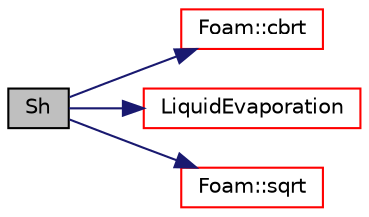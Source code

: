 digraph "Sh"
{
  bgcolor="transparent";
  edge [fontname="Helvetica",fontsize="10",labelfontname="Helvetica",labelfontsize="10"];
  node [fontname="Helvetica",fontsize="10",shape=record];
  rankdir="LR";
  Node63 [label="Sh",height=0.2,width=0.4,color="black", fillcolor="grey75", style="filled", fontcolor="black"];
  Node63 -> Node64 [color="midnightblue",fontsize="10",style="solid",fontname="Helvetica"];
  Node64 [label="Foam::cbrt",height=0.2,width=0.4,color="red",URL="$a21851.html#aca0b7feea326c0e1e9e04078a319d019"];
  Node63 -> Node70 [color="midnightblue",fontsize="10",style="solid",fontname="Helvetica"];
  Node70 [label="LiquidEvaporation",height=0.2,width=0.4,color="red",URL="$a25445.html#a91869c256653190b463dd341dce03fba",tooltip="Construct from dictionary. "];
  Node63 -> Node73 [color="midnightblue",fontsize="10",style="solid",fontname="Helvetica"];
  Node73 [label="Foam::sqrt",height=0.2,width=0.4,color="red",URL="$a21851.html#a8616bd62eebf2342a80222fecb1bda71"];
}
